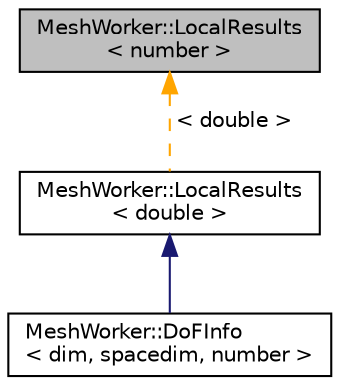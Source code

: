 digraph "MeshWorker::LocalResults&lt; number &gt;"
{
 // LATEX_PDF_SIZE
  edge [fontname="Helvetica",fontsize="10",labelfontname="Helvetica",labelfontsize="10"];
  node [fontname="Helvetica",fontsize="10",shape=record];
  Node1 [label="MeshWorker::LocalResults\l\< number \>",height=0.2,width=0.4,color="black", fillcolor="grey75", style="filled", fontcolor="black",tooltip=" "];
  Node1 -> Node2 [dir="back",color="orange",fontsize="10",style="dashed",label=" \< double \>" ,fontname="Helvetica"];
  Node2 [label="MeshWorker::LocalResults\l\< double \>",height=0.2,width=0.4,color="black", fillcolor="white", style="filled",URL="$classMeshWorker_1_1LocalResults.html",tooltip=" "];
  Node2 -> Node3 [dir="back",color="midnightblue",fontsize="10",style="solid",fontname="Helvetica"];
  Node3 [label="MeshWorker::DoFInfo\l\< dim, spacedim, number \>",height=0.2,width=0.4,color="black", fillcolor="white", style="filled",URL="$classMeshWorker_1_1DoFInfo.html",tooltip=" "];
}
